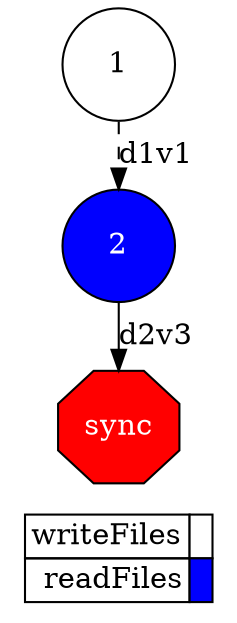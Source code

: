 digraph {
  rankdir=TB;
  labeljust="l";
  subgraph dependence_graph {
    ranksep=0.20;
    node[height=0.75];

1[shape=circle, style=filled fillcolor="#ffffff" fontcolor="#000000"];
2[shape=circle, style=filled fillcolor="#0000ff" fontcolor="#ffffff"];
1 -> 2[style=dashed, label="d1v1"];
Synchro1[label="sync", shape=octagon, style=filled fillcolor="#ff0000" fontcolor="#FFFFFF"];
2 -> Synchro1[label="d2v3"];  }
  subgraph legend {
    rank=sink;
    node [shape=plaintext, height=0.75];
    ranksep=0.20;
    label = "Legend";
    key [label=<
      <table border="0" cellpadding="2" cellspacing="0" cellborder="1">
<tr>
<td align="right">writeFiles</td>
<td bgcolor="#ffffff">&nbsp;</td>
</tr>
<tr>
<td align="right">readFiles</td>
<td bgcolor="#0000ff">&nbsp;</td>
</tr>
      </table>
    >]
  }
}
